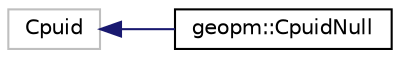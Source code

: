 digraph "Graphical Class Hierarchy"
{
 // LATEX_PDF_SIZE
  edge [fontname="Helvetica",fontsize="10",labelfontname="Helvetica",labelfontsize="10"];
  node [fontname="Helvetica",fontsize="10",shape=record];
  rankdir="LR";
  Node16 [label="Cpuid",height=0.2,width=0.4,color="grey75", fillcolor="white", style="filled",tooltip=" "];
  Node16 -> Node0 [dir="back",color="midnightblue",fontsize="10",style="solid",fontname="Helvetica"];
  Node0 [label="geopm::CpuidNull",height=0.2,width=0.4,color="black", fillcolor="white", style="filled",URL="$classgeopm_1_1_cpuid_null.html",tooltip=" "];
}
